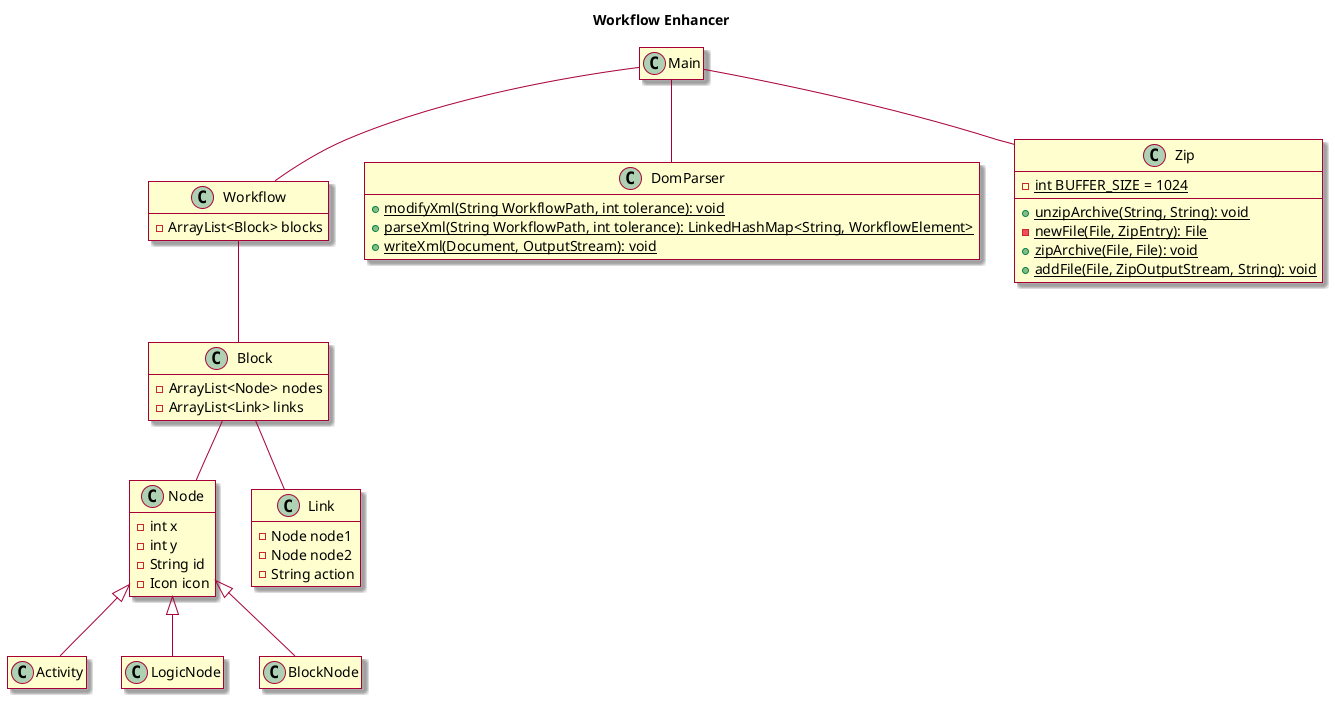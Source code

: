 @startuml
skin rose
hide empty members
title Workflow Enhancer


class Workflow {
    - ArrayList<Block> blocks
}
class Block {
    - ArrayList<Node> nodes
    - ArrayList<Link> links
}
class Node {
  - int x
  - int y
  - String id
  - Icon icon
}
class Activity
class LogicNode
class Link {
    - Node node1
    - Node node2
    - String action
}
class DomParser {
    + {static} modifyXml(String WorkflowPath, int tolerance): void
    + {static} parseXml(String WorkflowPath, int tolerance): LinkedHashMap<String, WorkflowElement>
    + {static} writeXml(Document, OutputStream): void
}
class BlockNode
class Zip {
    + {static} unzipArchive(String, String): void
    - {static} newFile(File, ZipEntry): File
    + {static} zipArchive(File, File): void
    + {static} addFile(File, ZipOutputStream, String): void
    - {static} int BUFFER_SIZE = 1024
}

Main -- Workflow
Main -- DomParser
Main -- Zip
Block -- Node
Block -- Link
Node <|--  Activity
Node <|-- LogicNode
Node <|-- BlockNode
Workflow -- Block



@enduml